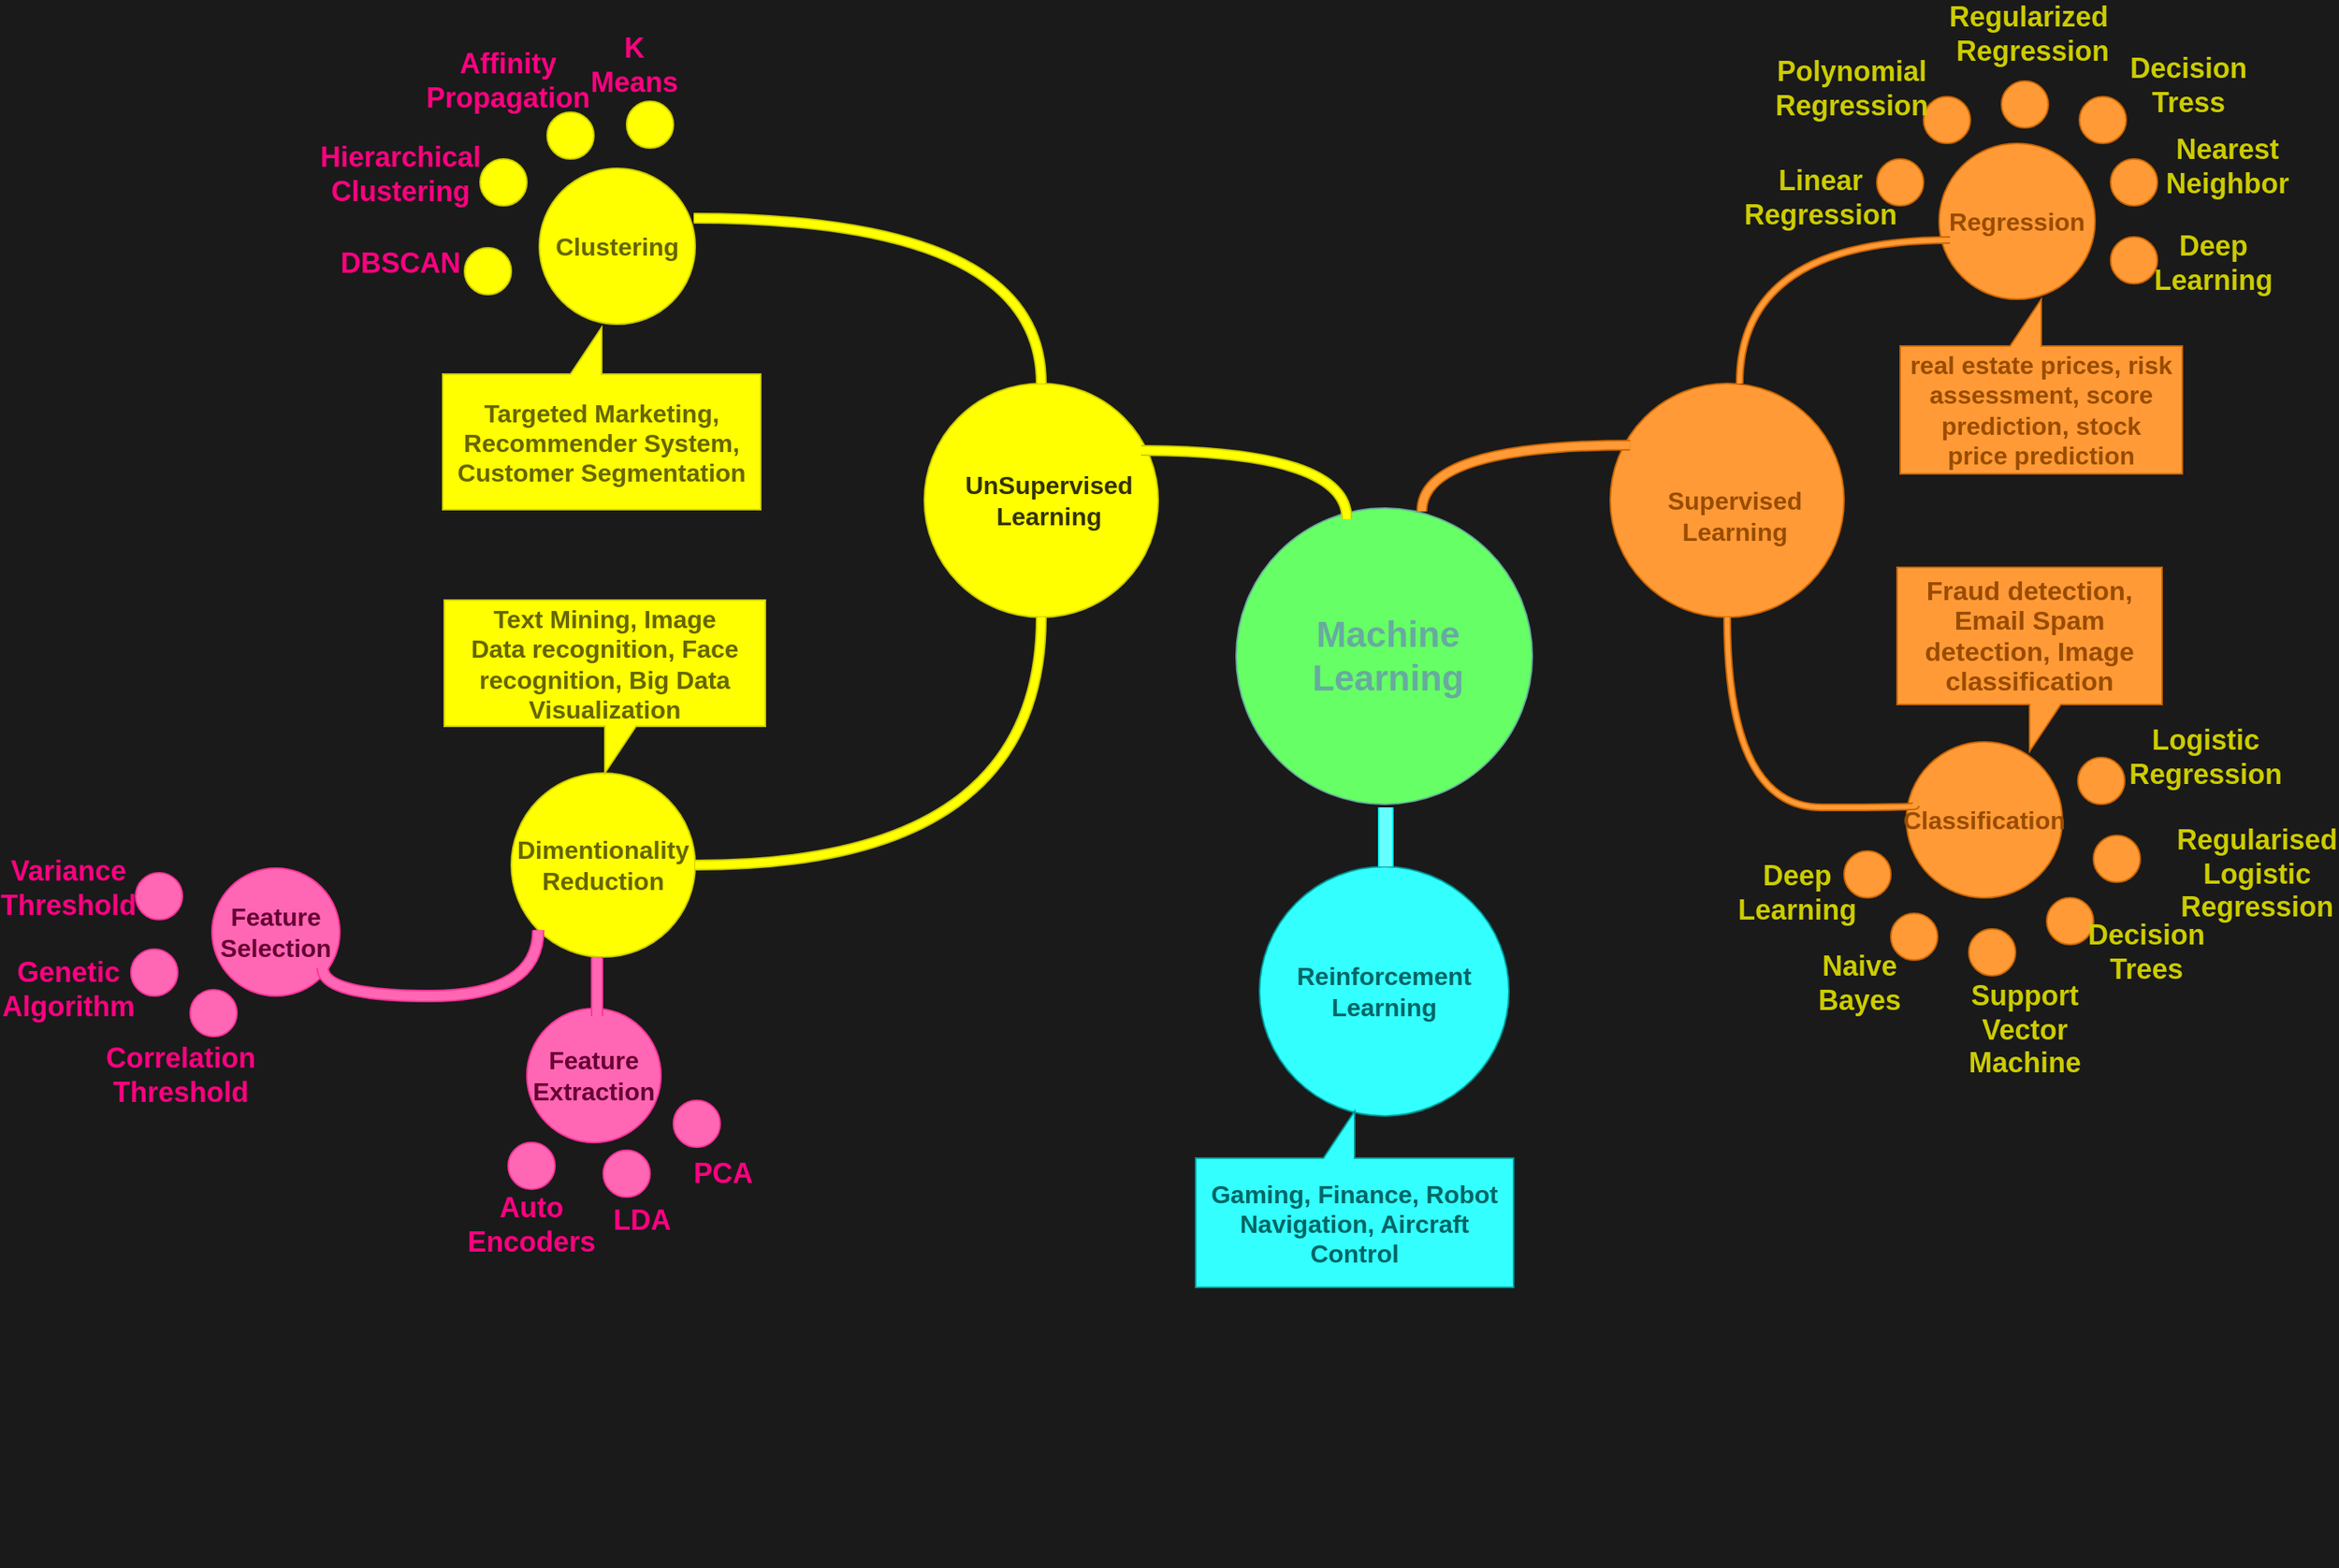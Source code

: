<mxfile version="13.6.0" type="github">
  <diagram id="QuiynFQBWSvwr-dOyDzd" name="Page-1">
    <mxGraphModel dx="1888" dy="1599" grid="0" gridSize="10" guides="1" tooltips="1" connect="1" arrows="1" fold="1" page="1" pageScale="1" pageWidth="850" pageHeight="1100" background="#1A1A1A" math="0" shadow="0">
      <root>
        <mxCell id="0" />
        <mxCell id="1" parent="0" />
        <mxCell id="P-y4f1cWEfWgXK431O_4-2" value="" style="ellipse;whiteSpace=wrap;html=1;aspect=fixed;strokeColor=#67AB9F;fillColor=#66FF66;fontSize=16;" parent="1" vertex="1">
          <mxGeometry x="320" y="170" width="190" height="190" as="geometry" />
        </mxCell>
        <mxCell id="P-y4f1cWEfWgXK431O_4-3" value="" style="ellipse;whiteSpace=wrap;html=1;aspect=fixed;fillColor=#FF9A36;strokeColor=#CC6600;" parent="1" vertex="1">
          <mxGeometry x="560" y="90" width="150" height="150" as="geometry" />
        </mxCell>
        <mxCell id="P-y4f1cWEfWgXK431O_4-4" value="Reinforcement&lt;br&gt;Learning" style="ellipse;whiteSpace=wrap;html=1;aspect=fixed;strokeColor=#009999;fontColor=#006666;fillColor=#33FFFF;fontSize=16;fontStyle=1" parent="1" vertex="1">
          <mxGeometry x="335" y="400" width="160" height="160" as="geometry" />
        </mxCell>
        <mxCell id="P-y4f1cWEfWgXK431O_4-5" value="" style="ellipse;whiteSpace=wrap;html=1;aspect=fixed;strokeColor=#CCCC00;fillColor=#FFFF00;fontColor=#666600;fontStyle=1" parent="1" vertex="1">
          <mxGeometry x="120" y="90" width="150" height="150" as="geometry" />
        </mxCell>
        <mxCell id="P-y4f1cWEfWgXK431O_4-6" value="UnSupervised&lt;br style=&quot;font-size: 16px;&quot;&gt;Learning" style="text;html=1;strokeColor=none;fillColor=none;align=center;verticalAlign=middle;whiteSpace=wrap;rounded=0;fontSize=16;fontStyle=1;fontColor=#333300;" parent="1" vertex="1">
          <mxGeometry x="150" y="140" width="100" height="50" as="geometry" />
        </mxCell>
        <mxCell id="P-y4f1cWEfWgXK431O_4-7" value="Machine Learning" style="text;html=1;strokeColor=none;fillColor=none;align=center;verticalAlign=middle;whiteSpace=wrap;rounded=0;fontSize=23;fontColor=#67AB9F;fontStyle=1" parent="1" vertex="1">
          <mxGeometry x="380" y="235" width="75" height="60" as="geometry" />
        </mxCell>
        <mxCell id="P-y4f1cWEfWgXK431O_4-9" value="Supervised&lt;br&gt;Learning" style="text;strokeColor=none;fillColor=none;align=center;verticalAlign=middle;rounded=0;sketch=0;fontSize=16;labelBorderColor=none;whiteSpace=wrap;html=1;fontColor=#994C00;fontStyle=1" parent="1" vertex="1">
          <mxGeometry x="590" y="150" width="100" height="50" as="geometry" />
        </mxCell>
        <mxCell id="P-y4f1cWEfWgXK431O_4-12" value="Regression" style="ellipse;whiteSpace=wrap;html=1;aspect=fixed;fillColor=#FF9A36;strokeColor=#CC6600;fontSize=16;fontColor=#994C00;fontStyle=1" parent="1" vertex="1">
          <mxGeometry x="771" y="-64" width="100" height="100" as="geometry" />
        </mxCell>
        <mxCell id="P-y4f1cWEfWgXK431O_4-13" value="Classification" style="ellipse;whiteSpace=wrap;html=1;aspect=fixed;fillColor=#FF9A36;strokeColor=#CC6600;fontSize=16;fontColor=#994C00;fontStyle=1;" parent="1" vertex="1">
          <mxGeometry x="750" y="320" width="100" height="100" as="geometry" />
        </mxCell>
        <mxCell id="P-y4f1cWEfWgXK431O_4-14" value="" style="ellipse;whiteSpace=wrap;html=1;aspect=fixed;fillColor=#FF9A36;strokeColor=#CC6600;fontSize=16;fontColor=#994C00;fontStyle=1;" parent="1" vertex="1">
          <mxGeometry x="731" y="-54" width="30" height="30" as="geometry" />
        </mxCell>
        <mxCell id="P-y4f1cWEfWgXK431O_4-15" value="" style="ellipse;whiteSpace=wrap;html=1;aspect=fixed;fillColor=#FF9A36;strokeColor=#CC6600;fontSize=16;fontColor=#994C00;fontStyle=1;" parent="1" vertex="1">
          <mxGeometry x="881" y="-4" width="30" height="30" as="geometry" />
        </mxCell>
        <mxCell id="P-y4f1cWEfWgXK431O_4-16" value="" style="ellipse;whiteSpace=wrap;html=1;aspect=fixed;fillColor=#FF9A36;strokeColor=#CC6600;fontSize=16;fontColor=#994C00;fontStyle=1;" parent="1" vertex="1">
          <mxGeometry x="881" y="-54" width="30" height="30" as="geometry" />
        </mxCell>
        <mxCell id="P-y4f1cWEfWgXK431O_4-17" value="" style="ellipse;whiteSpace=wrap;html=1;aspect=fixed;fillColor=#FF9A36;strokeColor=#CC6600;fontSize=16;fontColor=#994C00;fontStyle=1;" parent="1" vertex="1">
          <mxGeometry x="861" y="-94" width="30" height="30" as="geometry" />
        </mxCell>
        <mxCell id="P-y4f1cWEfWgXK431O_4-18" value="" style="ellipse;whiteSpace=wrap;html=1;aspect=fixed;fillColor=#FF9A36;strokeColor=#CC6600;fontSize=16;fontColor=#994C00;fontStyle=1;" parent="1" vertex="1">
          <mxGeometry x="811" y="-104" width="30" height="30" as="geometry" />
        </mxCell>
        <mxCell id="P-y4f1cWEfWgXK431O_4-19" value="" style="ellipse;whiteSpace=wrap;html=1;aspect=fixed;fillColor=#FF9A36;strokeColor=#CC6600;fontSize=16;fontColor=#994C00;fontStyle=1;" parent="1" vertex="1">
          <mxGeometry x="761" y="-94" width="30" height="30" as="geometry" />
        </mxCell>
        <mxCell id="P-y4f1cWEfWgXK431O_4-21" value="" style="ellipse;whiteSpace=wrap;html=1;aspect=fixed;fillColor=#FF9A36;strokeColor=#CC6600;fontSize=16;fontColor=#994C00;fontStyle=1;" parent="1" vertex="1">
          <mxGeometry x="710" y="390" width="30" height="30" as="geometry" />
        </mxCell>
        <mxCell id="P-y4f1cWEfWgXK431O_4-22" value="" style="ellipse;whiteSpace=wrap;html=1;aspect=fixed;fillColor=#FF9A36;strokeColor=#CC6600;fontSize=16;fontColor=#994C00;fontStyle=1;" parent="1" vertex="1">
          <mxGeometry x="740" y="430" width="30" height="30" as="geometry" />
        </mxCell>
        <mxCell id="P-y4f1cWEfWgXK431O_4-23" value="" style="ellipse;whiteSpace=wrap;html=1;aspect=fixed;fillColor=#FF9A36;strokeColor=#CC6600;fontSize=16;fontColor=#994C00;fontStyle=1;" parent="1" vertex="1">
          <mxGeometry x="860" y="330" width="30" height="30" as="geometry" />
        </mxCell>
        <mxCell id="P-y4f1cWEfWgXK431O_4-24" value="" style="ellipse;whiteSpace=wrap;html=1;aspect=fixed;fillColor=#FF9A36;strokeColor=#CC6600;fontSize=16;fontColor=#994C00;fontStyle=1;" parent="1" vertex="1">
          <mxGeometry x="790" y="440" width="30" height="30" as="geometry" />
        </mxCell>
        <mxCell id="P-y4f1cWEfWgXK431O_4-25" value="" style="ellipse;whiteSpace=wrap;html=1;aspect=fixed;fillColor=#FF9A36;strokeColor=#CC6600;fontSize=16;fontColor=#994C00;fontStyle=1;" parent="1" vertex="1">
          <mxGeometry x="840" y="420" width="30" height="30" as="geometry" />
        </mxCell>
        <mxCell id="P-y4f1cWEfWgXK431O_4-26" value="" style="ellipse;whiteSpace=wrap;html=1;aspect=fixed;fillColor=#FF9A36;strokeColor=#CC6600;fontSize=16;fontColor=#994C00;fontStyle=1;" parent="1" vertex="1">
          <mxGeometry x="870" y="380" width="30" height="30" as="geometry" />
        </mxCell>
        <mxCell id="P-y4f1cWEfWgXK431O_4-28" value="&lt;span style=&quot;font-size: 17px; line-height: 107%; font-family: calibri, sans-serif;&quot;&gt;Fraud detection,&lt;br style=&quot;font-size: 17px;&quot;&gt;Email Spam detection, Image classification&lt;/span&gt;" style="shape=callout;whiteSpace=wrap;html=1;perimeter=calloutPerimeter;fillColor=#FF9A36;strokeColor=#CC6600;fontSize=16;fontColor=#994C00;fontStyle=1;" parent="1" vertex="1">
          <mxGeometry x="744" y="208" width="170" height="118" as="geometry" />
        </mxCell>
        <mxCell id="P-y4f1cWEfWgXK431O_4-29" value="&lt;p class=&quot;graf&quot; style=&quot;font-size: 16px&quot;&gt;&lt;font style=&quot;font-size: 16px&quot;&gt;real estate prices, risk assessment, score prediction, stock&lt;br&gt;price prediction&lt;/font&gt;&lt;/p&gt;" style="shape=callout;whiteSpace=wrap;html=1;perimeter=calloutPerimeter;direction=west;fillColor=#FF9A36;strokeColor=#CC6600;fontColor=#994C00;fontSize=16;fontStyle=1;" parent="1" vertex="1">
          <mxGeometry x="746" y="36" width="181" height="112" as="geometry" />
        </mxCell>
        <mxCell id="P-y4f1cWEfWgXK431O_4-30" value="&lt;br style=&quot;font-size: 16px;&quot;&gt;&lt;br style=&quot;font-size: 16px;&quot;&gt;&lt;br style=&quot;font-size: 16px;&quot;&gt;&lt;br style=&quot;font-size: 16px;&quot;&gt;&lt;br style=&quot;font-size: 16px;&quot;&gt;&lt;br style=&quot;font-size: 16px;&quot;&gt;&lt;br style=&quot;font-size: 16px;&quot;&gt;&lt;br style=&quot;font-size: 16px;&quot;&gt;&lt;br style=&quot;font-size: 16px;&quot;&gt;&lt;br style=&quot;font-size: 16px;&quot;&gt;Gaming, Finance, Robot Navigation, Aircraft Control&lt;br style=&quot;font-size: 16px;&quot;&gt;&lt;br style=&quot;font-size: 16px;&quot;&gt;&lt;br style=&quot;font-size: 16px;&quot;&gt;&lt;br style=&quot;font-size: 16px;&quot;&gt;&lt;br style=&quot;font-size: 16px;&quot;&gt;&lt;br style=&quot;font-size: 16px;&quot;&gt;&lt;br style=&quot;font-size: 16px;&quot;&gt;&lt;br style=&quot;font-size: 16px;&quot;&gt;&lt;br style=&quot;font-size: 16px;&quot;&gt;&lt;br style=&quot;font-size: 16px;&quot;&gt;&lt;br style=&quot;font-size: 16px;&quot;&gt;" style="shape=callout;whiteSpace=wrap;html=1;perimeter=calloutPerimeter;direction=west;strokeColor=#009999;fontSize=16;fillColor=#33FFFF;fontStyle=1;fontColor=#006666;" parent="1" vertex="1">
          <mxGeometry x="294" y="557" width="204" height="113" as="geometry" />
        </mxCell>
        <mxCell id="P-y4f1cWEfWgXK431O_4-31" value="Clustering" style="ellipse;whiteSpace=wrap;html=1;aspect=fixed;fillColor=#FFFF00;strokeColor=#CCCC00;fontSize=16;fontColor=#666600;fontStyle=1;" parent="1" vertex="1">
          <mxGeometry x="-127" y="-48" width="100" height="100" as="geometry" />
        </mxCell>
        <mxCell id="P-y4f1cWEfWgXK431O_4-32" value="Dimentionality&lt;br style=&quot;font-size: 16px;&quot;&gt;Reduction" style="ellipse;whiteSpace=wrap;html=1;aspect=fixed;fillColor=#FFFF00;strokeColor=#CCCC00;fontSize=16;fontColor=#666600;fontStyle=1;" parent="1" vertex="1">
          <mxGeometry x="-145" y="340" width="118" height="118" as="geometry" />
        </mxCell>
        <mxCell id="P-y4f1cWEfWgXK431O_4-34" value="" style="ellipse;whiteSpace=wrap;html=1;aspect=fixed;fillColor=#FFFF00;strokeColor=#CCCC00;fontSize=16;fontColor=#666600;fontStyle=1;" parent="1" vertex="1">
          <mxGeometry x="-71" y="-91" width="30" height="30" as="geometry" />
        </mxCell>
        <mxCell id="P-y4f1cWEfWgXK431O_4-35" value="" style="ellipse;whiteSpace=wrap;html=1;aspect=fixed;fillColor=#FFFF00;strokeColor=#CCCC00;fontSize=16;fontColor=#666600;fontStyle=1;" parent="1" vertex="1">
          <mxGeometry x="-122" y="-84" width="30" height="30" as="geometry" />
        </mxCell>
        <mxCell id="P-y4f1cWEfWgXK431O_4-36" value="" style="ellipse;whiteSpace=wrap;html=1;aspect=fixed;fillColor=#FFFF00;strokeColor=#CCCC00;fontSize=16;fontColor=#666600;fontStyle=1;" parent="1" vertex="1">
          <mxGeometry x="-165" y="-54" width="30" height="30" as="geometry" />
        </mxCell>
        <mxCell id="P-y4f1cWEfWgXK431O_4-37" value="" style="ellipse;whiteSpace=wrap;html=1;aspect=fixed;fillColor=#FFFF00;strokeColor=#CCCC00;fontSize=16;fontColor=#666600;fontStyle=1;" parent="1" vertex="1">
          <mxGeometry x="-175" y="3" width="30" height="30" as="geometry" />
        </mxCell>
        <mxCell id="P-y4f1cWEfWgXK431O_4-41" value="Feature&lt;br&gt;Selection" style="ellipse;whiteSpace=wrap;html=1;aspect=fixed;fillColor=#FF66B3;strokeColor=#FF3399;fontColor=#660033;fontSize=16;fontStyle=1;" parent="1" vertex="1">
          <mxGeometry x="-337" y="401" width="82" height="82" as="geometry" />
        </mxCell>
        <mxCell id="P-y4f1cWEfWgXK431O_4-45" value="&lt;span style=&quot;line-height: 107%; font-family: calibri, sans-serif; font-size: 16px;&quot;&gt;Text Mining, Image&lt;br style=&quot;font-size: 16px;&quot;&gt;Data recognition, Face recognition, Big Data Visualization&lt;/span&gt;" style="shape=callout;whiteSpace=wrap;html=1;perimeter=calloutPerimeter;strokeColor=#CCCC00;fillColor=#FFFF00;fontSize=16;fontColor=#666600;fontStyle=1;" parent="1" vertex="1">
          <mxGeometry x="-188" y="229" width="206" height="111" as="geometry" />
        </mxCell>
        <mxCell id="P-y4f1cWEfWgXK431O_4-46" value="&lt;p class=&quot;graf&quot; style=&quot;font-size: 16px;&quot;&gt;Targeted Marketing, Recommender System, Customer Segmentation&lt;/p&gt;" style="shape=callout;whiteSpace=wrap;html=1;perimeter=calloutPerimeter;direction=west;fillColor=#FFFF00;strokeColor=#CCCC00;fontSize=16;fontColor=#666600;fontStyle=1;" parent="1" vertex="1">
          <mxGeometry x="-189" y="54" width="204" height="117" as="geometry" />
        </mxCell>
        <mxCell id="P-y4f1cWEfWgXK431O_4-47" value="Feature&lt;br style=&quot;font-size: 16px;&quot;&gt;Extraction" style="ellipse;whiteSpace=wrap;html=1;aspect=fixed;strokeColor=#FF3399;fillColor=#FF66B3;fontColor=#660033;fontStyle=1;fontSize=16;" parent="1" vertex="1">
          <mxGeometry x="-135" y="491" width="86" height="86" as="geometry" />
        </mxCell>
        <mxCell id="P-y4f1cWEfWgXK431O_4-49" value="" style="ellipse;whiteSpace=wrap;html=1;aspect=fixed;fillColor=#FF66B3;strokeColor=#FF3399;fontSize=16;fontColor=#660033;fontStyle=1;" parent="1" vertex="1">
          <mxGeometry x="-386" y="404" width="30" height="30" as="geometry" />
        </mxCell>
        <mxCell id="P-y4f1cWEfWgXK431O_4-51" value="" style="ellipse;whiteSpace=wrap;html=1;aspect=fixed;fillColor=#FF66B3;strokeColor=#FF3399;fontSize=16;fontColor=#660033;fontStyle=1;" parent="1" vertex="1">
          <mxGeometry x="-389" y="453" width="30" height="30" as="geometry" />
        </mxCell>
        <mxCell id="P-y4f1cWEfWgXK431O_4-52" value="" style="ellipse;whiteSpace=wrap;html=1;aspect=fixed;fillColor=#FF66B3;strokeColor=#FF3399;fontSize=16;fontColor=#660033;fontStyle=1;" parent="1" vertex="1">
          <mxGeometry x="-351" y="479" width="30" height="30" as="geometry" />
        </mxCell>
        <mxCell id="P-y4f1cWEfWgXK431O_4-54" value="Linear Regression" style="text;html=1;strokeColor=none;fillColor=none;align=center;verticalAlign=middle;whiteSpace=wrap;rounded=0;sketch=0;fontSize=18;fontColor=#CCCC00;fontStyle=1" parent="1" vertex="1">
          <mxGeometry x="675" y="-39" width="40" height="20" as="geometry" />
        </mxCell>
        <mxCell id="P-y4f1cWEfWgXK431O_4-55" value="Polynomial Regression" style="text;html=1;strokeColor=none;fillColor=none;align=center;verticalAlign=middle;whiteSpace=wrap;rounded=0;sketch=0;fontSize=18;fontColor=#CCCC00;fontStyle=1" parent="1" vertex="1">
          <mxGeometry x="695" y="-109" width="40" height="20" as="geometry" />
        </mxCell>
        <mxCell id="P-y4f1cWEfWgXK431O_4-56" value="Regularized&amp;nbsp;&lt;br&gt;Regression" style="text;html=1;strokeColor=none;fillColor=none;align=center;verticalAlign=middle;whiteSpace=wrap;rounded=0;sketch=0;fontSize=18;fontColor=#CCCC00;fontStyle=1" parent="1" vertex="1">
          <mxGeometry x="811" y="-144" width="40" height="20" as="geometry" />
        </mxCell>
        <mxCell id="P-y4f1cWEfWgXK431O_4-57" value="Decision Tress" style="text;html=1;strokeColor=none;fillColor=none;align=center;verticalAlign=middle;whiteSpace=wrap;rounded=0;sketch=0;fontSize=18;fontColor=#CCCC00;fontStyle=1" parent="1" vertex="1">
          <mxGeometry x="911" y="-111" width="40" height="20" as="geometry" />
        </mxCell>
        <mxCell id="P-y4f1cWEfWgXK431O_4-58" value="Nearest Neighbor" style="text;html=1;strokeColor=none;fillColor=none;align=center;verticalAlign=middle;whiteSpace=wrap;rounded=0;sketch=0;fontSize=18;fontColor=#CCCC00;fontStyle=1" parent="1" vertex="1">
          <mxGeometry x="936" y="-59" width="40" height="20" as="geometry" />
        </mxCell>
        <mxCell id="P-y4f1cWEfWgXK431O_4-60" value="Deep Learning" style="text;html=1;strokeColor=none;fillColor=none;align=center;verticalAlign=middle;whiteSpace=wrap;rounded=0;sketch=0;fontSize=18;fontColor=#CCCC00;fontStyle=1" parent="1" vertex="1">
          <mxGeometry x="927" y="3" width="40" height="20" as="geometry" />
        </mxCell>
        <mxCell id="P-y4f1cWEfWgXK431O_4-61" value="Logistic Regression" style="text;html=1;strokeColor=none;fillColor=none;align=center;verticalAlign=middle;whiteSpace=wrap;rounded=0;sketch=0;fontSize=18;fontColor=#CCCC00;fontStyle=1" parent="1" vertex="1">
          <mxGeometry x="922" y="320" width="40" height="20" as="geometry" />
        </mxCell>
        <mxCell id="P-y4f1cWEfWgXK431O_4-62" value="Regularised&lt;br&gt;Logistic Regression" style="text;html=1;strokeColor=none;fillColor=none;align=center;verticalAlign=middle;whiteSpace=wrap;rounded=0;sketch=0;fontSize=18;fontColor=#CCCC00;fontStyle=1" parent="1" vertex="1">
          <mxGeometry x="955" y="395" width="40" height="20" as="geometry" />
        </mxCell>
        <mxCell id="P-y4f1cWEfWgXK431O_4-64" value="Decision Trees" style="text;html=1;strokeColor=none;fillColor=none;align=center;verticalAlign=middle;whiteSpace=wrap;rounded=0;sketch=0;fontSize=18;fontColor=#CCCC00;fontStyle=1" parent="1" vertex="1">
          <mxGeometry x="884" y="445" width="40" height="20" as="geometry" />
        </mxCell>
        <mxCell id="P-y4f1cWEfWgXK431O_4-65" value="Support Vector Machine" style="text;html=1;strokeColor=none;fillColor=none;align=center;verticalAlign=middle;whiteSpace=wrap;rounded=0;sketch=0;fontSize=18;fontColor=#CCCC00;fontStyle=1" parent="1" vertex="1">
          <mxGeometry x="806" y="495" width="40" height="20" as="geometry" />
        </mxCell>
        <mxCell id="P-y4f1cWEfWgXK431O_4-67" value="Naive Bayes" style="text;html=1;strokeColor=none;fillColor=none;align=center;verticalAlign=middle;whiteSpace=wrap;rounded=0;sketch=0;fontSize=18;fontColor=#CCCC00;fontStyle=1" parent="1" vertex="1">
          <mxGeometry x="700" y="465" width="40" height="20" as="geometry" />
        </mxCell>
        <mxCell id="P-y4f1cWEfWgXK431O_4-68" value="Deep Learning" style="text;html=1;strokeColor=none;fillColor=none;align=center;verticalAlign=middle;whiteSpace=wrap;rounded=0;sketch=0;fontSize=18;fontColor=#CCCC00;fontStyle=1" parent="1" vertex="1">
          <mxGeometry x="660" y="407" width="40" height="20" as="geometry" />
        </mxCell>
        <mxCell id="P-y4f1cWEfWgXK431O_4-71" value="K Means" style="text;html=1;strokeColor=none;fillColor=none;align=center;verticalAlign=middle;whiteSpace=wrap;rounded=0;sketch=0;fontSize=18;fontColor=#FF0080;fontStyle=1;" parent="1" vertex="1">
          <mxGeometry x="-86" y="-124" width="40" height="20" as="geometry" />
        </mxCell>
        <mxCell id="P-y4f1cWEfWgXK431O_4-72" value="Affinity Propagation" style="text;html=1;strokeColor=none;fillColor=none;align=center;verticalAlign=middle;whiteSpace=wrap;rounded=0;sketch=0;fontSize=18;fontColor=#FF0080;fontStyle=1;" parent="1" vertex="1">
          <mxGeometry x="-167" y="-114" width="40" height="20" as="geometry" />
        </mxCell>
        <mxCell id="P-y4f1cWEfWgXK431O_4-73" value="Hierarchical Clustering" style="text;html=1;strokeColor=none;fillColor=none;align=center;verticalAlign=middle;whiteSpace=wrap;rounded=0;sketch=0;fontSize=18;fontColor=#FF0080;fontStyle=1;" parent="1" vertex="1">
          <mxGeometry x="-259" y="-54" width="86" height="20" as="geometry" />
        </mxCell>
        <mxCell id="P-y4f1cWEfWgXK431O_4-77" value="DBSCAN" style="text;html=1;strokeColor=none;fillColor=none;align=center;verticalAlign=middle;whiteSpace=wrap;rounded=0;sketch=0;fontSize=18;fontColor=#FF0080;fontStyle=1;" parent="1" vertex="1">
          <mxGeometry x="-236" y="3" width="40" height="20" as="geometry" />
        </mxCell>
        <mxCell id="P-y4f1cWEfWgXK431O_4-78" value="" style="ellipse;whiteSpace=wrap;html=1;aspect=fixed;fillColor=#FF66B3;strokeColor=#FF3399;fontSize=16;fontColor=#660033;fontStyle=1;" parent="1" vertex="1">
          <mxGeometry x="-147" y="577" width="30" height="30" as="geometry" />
        </mxCell>
        <mxCell id="P-y4f1cWEfWgXK431O_4-79" value="" style="ellipse;whiteSpace=wrap;html=1;aspect=fixed;fillColor=#FF66B3;strokeColor=#FF3399;fontSize=16;fontColor=#660033;fontStyle=1;" parent="1" vertex="1">
          <mxGeometry x="-86" y="582" width="30" height="30" as="geometry" />
        </mxCell>
        <mxCell id="P-y4f1cWEfWgXK431O_4-80" value="" style="ellipse;whiteSpace=wrap;html=1;aspect=fixed;fillColor=#FF66B3;strokeColor=#FF3399;fontSize=16;fontColor=#660033;fontStyle=1;" parent="1" vertex="1">
          <mxGeometry x="-41" y="550" width="30" height="30" as="geometry" />
        </mxCell>
        <mxCell id="P-y4f1cWEfWgXK431O_4-81" value="PCA" style="text;html=1;strokeColor=none;fillColor=none;align=center;verticalAlign=middle;whiteSpace=wrap;rounded=0;sketch=0;fontSize=18;fontColor=#FF0080;fontStyle=1" parent="1" vertex="1">
          <mxGeometry x="-29" y="587" width="40" height="20" as="geometry" />
        </mxCell>
        <mxCell id="P-y4f1cWEfWgXK431O_4-82" value="LDA" style="text;html=1;strokeColor=none;fillColor=none;align=center;verticalAlign=middle;whiteSpace=wrap;rounded=0;sketch=0;fontSize=18;fontColor=#FF0080;fontStyle=1" parent="1" vertex="1">
          <mxGeometry x="-81" y="617" width="40" height="20" as="geometry" />
        </mxCell>
        <mxCell id="P-y4f1cWEfWgXK431O_4-83" value="Auto&lt;br style=&quot;font-size: 18px;&quot;&gt;Encoders" style="text;html=1;strokeColor=none;fillColor=none;align=center;verticalAlign=middle;whiteSpace=wrap;rounded=0;sketch=0;fontSize=18;fontColor=#FF0080;fontStyle=1" parent="1" vertex="1">
          <mxGeometry x="-152" y="620" width="40" height="20" as="geometry" />
        </mxCell>
        <mxCell id="P-y4f1cWEfWgXK431O_4-85" value="Variance&lt;br style=&quot;font-size: 18px;&quot;&gt;Threshold" style="text;html=1;strokeColor=none;fillColor=none;align=center;verticalAlign=middle;whiteSpace=wrap;rounded=0;sketch=0;fontSize=18;fontColor=#FF0080;fontStyle=1" parent="1" vertex="1">
          <mxGeometry x="-449" y="404" width="40" height="20" as="geometry" />
        </mxCell>
        <mxCell id="P-y4f1cWEfWgXK431O_4-86" value="Correlation&lt;br style=&quot;font-size: 18px;&quot;&gt;Threshold" style="text;html=1;strokeColor=none;fillColor=none;align=center;verticalAlign=middle;whiteSpace=wrap;rounded=0;sketch=0;fontSize=18;fontColor=#FF0080;fontStyle=1" parent="1" vertex="1">
          <mxGeometry x="-377" y="524" width="40" height="20" as="geometry" />
        </mxCell>
        <mxCell id="P-y4f1cWEfWgXK431O_4-87" value="Genetic&lt;br style=&quot;font-size: 18px;&quot;&gt;Algorithm" style="text;html=1;strokeColor=none;fillColor=none;align=center;verticalAlign=middle;whiteSpace=wrap;rounded=0;sketch=0;fontSize=18;fontColor=#FF0080;fontStyle=1" parent="1" vertex="1">
          <mxGeometry x="-449" y="469" width="40" height="20" as="geometry" />
        </mxCell>
        <mxCell id="P-y4f1cWEfWgXK431O_4-97" value="" style="shape=filledEdge;fixDash=1;endArrow=none;strokeWidth=7;edgeStyle=orthogonalEdgeStyle;fontSize=16;fontColor=#666600;exitX=0.99;exitY=0.32;exitDx=0;exitDy=0;fillColor=#FFFF00;strokeColor=#CCCC00;fontStyle=1;curved=1;exitPerimeter=0;" parent="1" source="P-y4f1cWEfWgXK431O_4-31" target="P-y4f1cWEfWgXK431O_4-5" edge="1">
          <mxGeometry width="60" height="40" relative="1" as="geometry">
            <mxPoint x="69" y="63" as="sourcePoint" />
            <mxPoint x="129" y="23" as="targetPoint" />
          </mxGeometry>
        </mxCell>
        <mxCell id="P-y4f1cWEfWgXK431O_4-98" value="" style="shape=filledEdge;fixDash=1;endArrow=none;strokeWidth=7;edgeStyle=orthogonalEdgeStyle;fontSize=16;fontColor=#666600;fillColor=#FFFF00;strokeColor=#CCCC00;curved=1;fontStyle=1;" parent="1" edge="1">
          <mxGeometry width="60" height="40" relative="1" as="geometry">
            <mxPoint x="259" y="133" as="sourcePoint" />
            <mxPoint x="391" y="177" as="targetPoint" />
          </mxGeometry>
        </mxCell>
        <mxCell id="P-y4f1cWEfWgXK431O_4-99" value="" style="shape=filledEdge;fixDash=1;endArrow=none;edgeStyle=orthogonalEdgeStyle;fontSize=12;fontColor=#000000;entryX=0.085;entryY=0.264;entryDx=0;entryDy=0;entryPerimeter=0;exitX=0.627;exitY=0.011;exitDx=0;exitDy=0;exitPerimeter=0;fillColor=#FF9A36;strokeColor=#CC6600;curved=1;strokeWidth=7;" parent="1" source="P-y4f1cWEfWgXK431O_4-2" target="P-y4f1cWEfWgXK431O_4-3" edge="1">
          <mxGeometry width="60" height="40" relative="1" as="geometry">
            <mxPoint x="209" y="133" as="sourcePoint" />
            <mxPoint x="269" y="93" as="targetPoint" />
            <Array as="points">
              <mxPoint x="439" y="130" />
            </Array>
          </mxGeometry>
        </mxCell>
        <mxCell id="P-y4f1cWEfWgXK431O_4-100" value="" style="shape=filledEdge;fixDash=1;endArrow=none;strokeWidth=10;edgeStyle=orthogonalEdgeStyle;fontSize=16;fontColor=#CC0066;fillColor=#66FFFF;strokeColor=#00FFFF;curved=1;" parent="1" edge="1">
          <mxGeometry width="60" height="40" relative="1" as="geometry">
            <mxPoint x="416" y="400" as="sourcePoint" />
            <mxPoint x="416" y="362" as="targetPoint" />
          </mxGeometry>
        </mxCell>
        <mxCell id="P-y4f1cWEfWgXK431O_4-101" value="" style="shape=filledEdge;rounded=1;fixDash=1;endArrow=none;strokeWidth=8;fillColor=#FF66B3;edgeStyle=orthogonalEdgeStyle;fontSize=16;fontColor=#660033;strokeColor=#FF3399;fontStyle=1;" parent="1" edge="1">
          <mxGeometry width="60" height="40" relative="1" as="geometry">
            <mxPoint x="-90" y="496" as="sourcePoint" />
            <mxPoint x="-90" y="458" as="targetPoint" />
          </mxGeometry>
        </mxCell>
        <mxCell id="P-y4f1cWEfWgXK431O_4-103" value="" style="shape=filledEdge;fixDash=1;endArrow=none;strokeWidth=5;fillColor=#FF9A36;edgeStyle=orthogonalEdgeStyle;fontSize=16;fontColor=#994C00;strokeColor=#CC6600;curved=1;fontStyle=1;" parent="1" edge="1">
          <mxGeometry width="60" height="40" relative="1" as="geometry">
            <mxPoint x="643" y="90" as="sourcePoint" />
            <mxPoint x="778" y="-2" as="targetPoint" />
            <Array as="points">
              <mxPoint x="643" y="-2" />
            </Array>
          </mxGeometry>
        </mxCell>
        <mxCell id="P-y4f1cWEfWgXK431O_4-104" value="" style="shape=filledEdge;fixDash=1;endArrow=none;fillColor=#FF9A36;edgeStyle=orthogonalEdgeStyle;fontSize=16;fontColor=#994C00;exitX=0.5;exitY=1;exitDx=0;exitDy=0;fontStyle=1;strokeWidth=5;curved=1;strokeColor=#CC6600;" parent="1" source="P-y4f1cWEfWgXK431O_4-3" edge="1">
          <mxGeometry width="60" height="40" relative="1" as="geometry">
            <mxPoint x="600.0" y="453.0" as="sourcePoint" />
            <mxPoint x="756" y="361" as="targetPoint" />
            <Array as="points">
              <mxPoint x="635" y="362" />
            </Array>
          </mxGeometry>
        </mxCell>
        <mxCell id="Yqe4AH9N7vDlt0BK9JRr-1" value="" style="shape=filledEdge;fixDash=1;endArrow=none;edgeStyle=orthogonalEdgeStyle;fontSize=16;fontColor=#666600;exitX=1;exitY=0.5;exitDx=0;exitDy=0;fillColor=#FFFF00;strokeColor=#CCCC00;entryX=0.5;entryY=1;entryDx=0;entryDy=0;fontStyle=1;curved=1;strokeWidth=7;" parent="1" target="P-y4f1cWEfWgXK431O_4-5" edge="1">
          <mxGeometry width="60" height="40" relative="1" as="geometry">
            <mxPoint x="-27" y="399" as="sourcePoint" />
            <mxPoint x="195" y="487" as="targetPoint" />
          </mxGeometry>
        </mxCell>
        <mxCell id="27-LUdMTOcj06a-CM1Ha-2" value="" style="shape=filledEdge;fixDash=1;endArrow=none;edgeStyle=orthogonalEdgeStyle;fontSize=16;fontColor=#660033;exitX=1;exitY=0.5;exitDx=0;exitDy=0;strokeColor=#FF3399;entryX=0;entryY=1;entryDx=0;entryDy=0;fontStyle=1;curved=1;fillColor=#FF66B3;strokeWidth=8;" edge="1" parent="1" target="P-y4f1cWEfWgXK431O_4-32">
          <mxGeometry width="60" height="40" relative="1" as="geometry">
            <mxPoint x="-266" y="465" as="sourcePoint" />
            <mxPoint x="-44" y="306" as="targetPoint" />
            <Array as="points">
              <mxPoint x="-266" y="483" />
              <mxPoint x="-128" y="483" />
            </Array>
          </mxGeometry>
        </mxCell>
      </root>
    </mxGraphModel>
  </diagram>
</mxfile>
